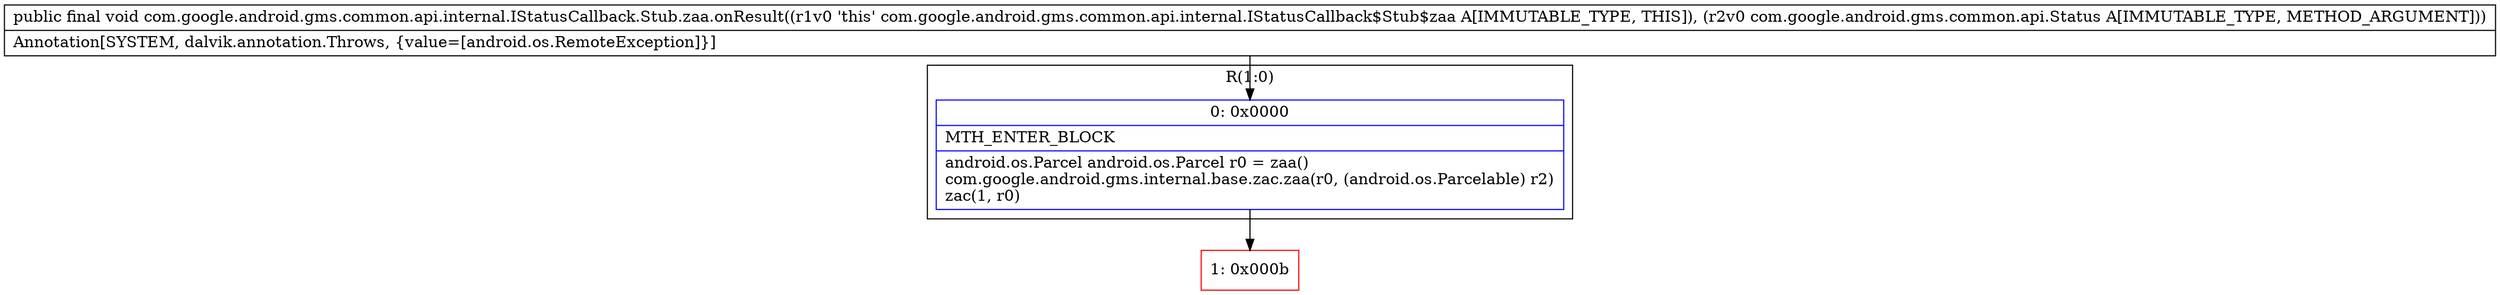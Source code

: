 digraph "CFG forcom.google.android.gms.common.api.internal.IStatusCallback.Stub.zaa.onResult(Lcom\/google\/android\/gms\/common\/api\/Status;)V" {
subgraph cluster_Region_630528332 {
label = "R(1:0)";
node [shape=record,color=blue];
Node_0 [shape=record,label="{0\:\ 0x0000|MTH_ENTER_BLOCK\l|android.os.Parcel android.os.Parcel r0 = zaa()\lcom.google.android.gms.internal.base.zac.zaa(r0, (android.os.Parcelable) r2)\lzac(1, r0)\l}"];
}
Node_1 [shape=record,color=red,label="{1\:\ 0x000b}"];
MethodNode[shape=record,label="{public final void com.google.android.gms.common.api.internal.IStatusCallback.Stub.zaa.onResult((r1v0 'this' com.google.android.gms.common.api.internal.IStatusCallback$Stub$zaa A[IMMUTABLE_TYPE, THIS]), (r2v0 com.google.android.gms.common.api.Status A[IMMUTABLE_TYPE, METHOD_ARGUMENT]))  | Annotation[SYSTEM, dalvik.annotation.Throws, \{value=[android.os.RemoteException]\}]\l}"];
MethodNode -> Node_0;
Node_0 -> Node_1;
}

